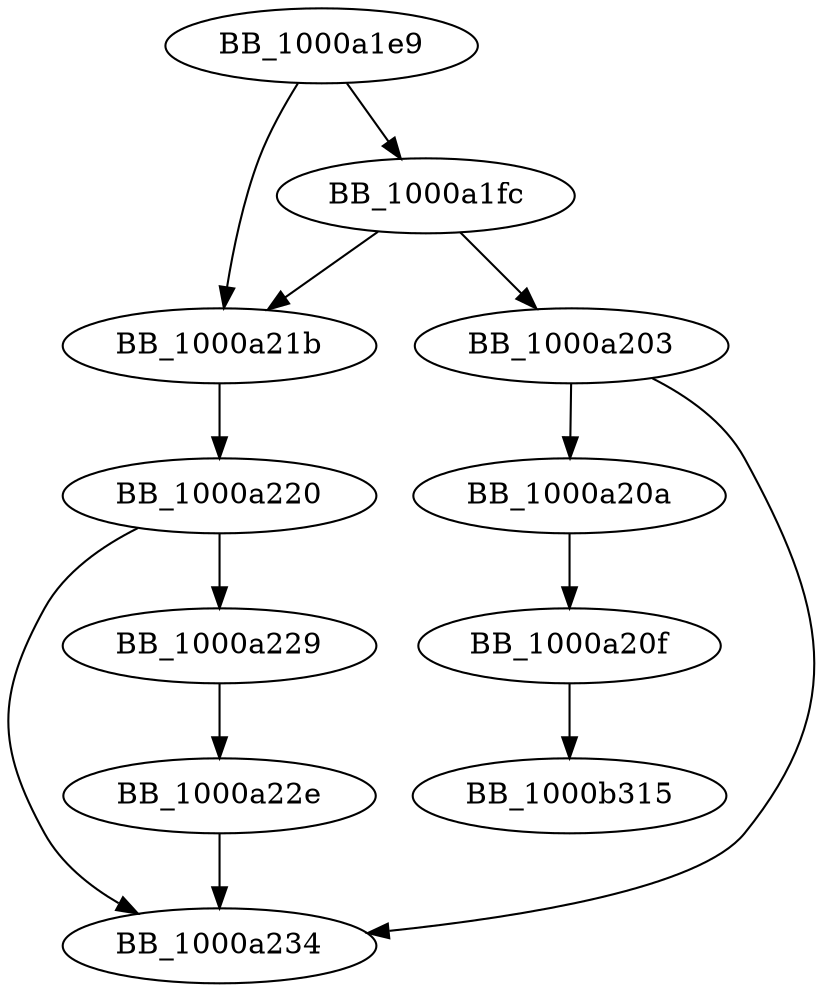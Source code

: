 DiGraph ___FrameUnwindFilter{
BB_1000a1e9->BB_1000a1fc
BB_1000a1e9->BB_1000a21b
BB_1000a1fc->BB_1000a203
BB_1000a1fc->BB_1000a21b
BB_1000a203->BB_1000a20a
BB_1000a203->BB_1000a234
BB_1000a20a->BB_1000a20f
BB_1000a20f->BB_1000b315
BB_1000a21b->BB_1000a220
BB_1000a220->BB_1000a229
BB_1000a220->BB_1000a234
BB_1000a229->BB_1000a22e
BB_1000a22e->BB_1000a234
}
